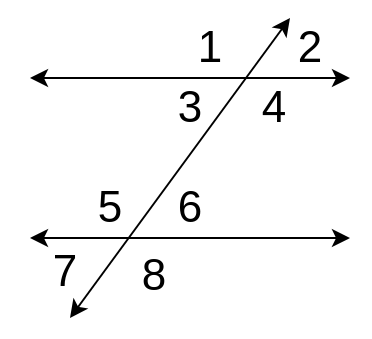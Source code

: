 <mxfile>
    <diagram name="Page-1" id="M70uOt0q9Moy44md8u-y">
        <mxGraphModel dx="768" dy="487" grid="1" gridSize="10" guides="1" tooltips="1" connect="1" arrows="1" fold="1" page="1" pageScale="1" pageWidth="850" pageHeight="1100" math="0" shadow="0">
            <root>
                <mxCell id="0"/>
                <mxCell id="1" parent="0"/>
                <mxCell id="wtwgvotLK1gh6EspNv4T-1" value="" style="endArrow=classic;startArrow=classic;html=1;rounded=0;" parent="1" edge="1">
                    <mxGeometry width="50" height="50" relative="1" as="geometry">
                        <mxPoint x="160" y="160" as="sourcePoint"/>
                        <mxPoint x="320" y="160" as="targetPoint"/>
                    </mxGeometry>
                </mxCell>
                <mxCell id="wtwgvotLK1gh6EspNv4T-2" value="" style="endArrow=classic;startArrow=classic;html=1;rounded=0;" parent="1" edge="1">
                    <mxGeometry width="50" height="50" relative="1" as="geometry">
                        <mxPoint x="160" y="240" as="sourcePoint"/>
                        <mxPoint x="320" y="240" as="targetPoint"/>
                    </mxGeometry>
                </mxCell>
                <mxCell id="wtwgvotLK1gh6EspNv4T-3" value="" style="endArrow=classic;startArrow=classic;html=1;rounded=0;" parent="1" edge="1">
                    <mxGeometry width="50" height="50" relative="1" as="geometry">
                        <mxPoint x="180" y="280" as="sourcePoint"/>
                        <mxPoint x="290" y="130" as="targetPoint"/>
                    </mxGeometry>
                </mxCell>
                <mxCell id="wtwgvotLK1gh6EspNv4T-4" value="&lt;font style=&quot;font-size: 22px;&quot;&gt;7&lt;/font&gt;" style="text;html=1;strokeColor=none;fillColor=none;align=center;verticalAlign=middle;whiteSpace=wrap;rounded=0;" parent="1" vertex="1">
                    <mxGeometry x="145" y="244" width="65" height="26" as="geometry"/>
                </mxCell>
                <mxCell id="wtwgvotLK1gh6EspNv4T-7" value="&lt;font style=&quot;font-size: 22px;&quot;&gt;8&lt;/font&gt;" style="text;html=1;strokeColor=none;fillColor=none;align=center;verticalAlign=middle;whiteSpace=wrap;rounded=0;" parent="1" vertex="1">
                    <mxGeometry x="192" y="244" width="60" height="30" as="geometry"/>
                </mxCell>
                <mxCell id="wtwgvotLK1gh6EspNv4T-8" value="&lt;font style=&quot;font-size: 22px;&quot;&gt;6&lt;/font&gt;" style="text;html=1;strokeColor=none;fillColor=none;align=center;verticalAlign=middle;whiteSpace=wrap;rounded=0;" parent="1" vertex="1">
                    <mxGeometry x="210" y="210" width="60" height="30" as="geometry"/>
                </mxCell>
                <mxCell id="wtwgvotLK1gh6EspNv4T-9" value="&lt;font style=&quot;font-size: 22px;&quot;&gt;5&lt;/font&gt;" style="text;html=1;strokeColor=none;fillColor=none;align=center;verticalAlign=middle;whiteSpace=wrap;rounded=0;" parent="1" vertex="1">
                    <mxGeometry x="170" y="210" width="60" height="30" as="geometry"/>
                </mxCell>
                <mxCell id="wtwgvotLK1gh6EspNv4T-10" value="&lt;font style=&quot;font-size: 22px;&quot;&gt;4&lt;/font&gt;" style="text;html=1;strokeColor=none;fillColor=none;align=center;verticalAlign=middle;whiteSpace=wrap;rounded=0;" parent="1" vertex="1">
                    <mxGeometry x="252" y="160" width="60" height="30" as="geometry"/>
                </mxCell>
                <mxCell id="wtwgvotLK1gh6EspNv4T-11" value="&lt;font style=&quot;font-size: 22px;&quot;&gt;3&lt;/font&gt;" style="text;html=1;strokeColor=none;fillColor=none;align=center;verticalAlign=middle;whiteSpace=wrap;rounded=0;" parent="1" vertex="1">
                    <mxGeometry x="210" y="160" width="60" height="30" as="geometry"/>
                </mxCell>
                <mxCell id="wtwgvotLK1gh6EspNv4T-12" value="&lt;font style=&quot;font-size: 22px;&quot;&gt;1&lt;/font&gt;" style="text;html=1;strokeColor=none;fillColor=none;align=center;verticalAlign=middle;whiteSpace=wrap;rounded=0;" parent="1" vertex="1">
                    <mxGeometry x="220" y="130" width="60" height="30" as="geometry"/>
                </mxCell>
                <mxCell id="wtwgvotLK1gh6EspNv4T-13" value="&lt;font style=&quot;font-size: 22px;&quot;&gt;2&lt;/font&gt;" style="text;html=1;strokeColor=none;fillColor=none;align=center;verticalAlign=middle;whiteSpace=wrap;rounded=0;" parent="1" vertex="1">
                    <mxGeometry x="270" y="130" width="60" height="30" as="geometry"/>
                </mxCell>
            </root>
        </mxGraphModel>
    </diagram>
</mxfile>